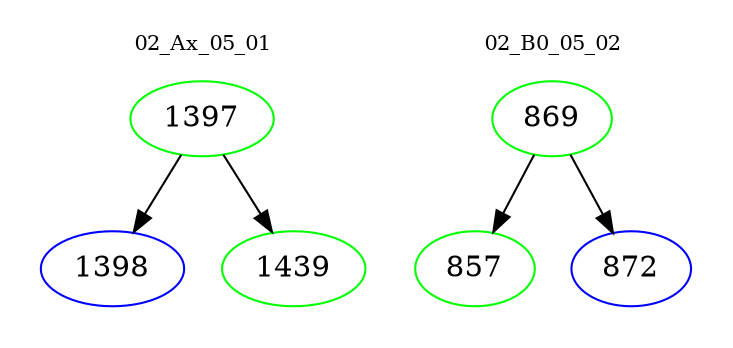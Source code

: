 digraph{
subgraph cluster_0 {
color = white
label = "02_Ax_05_01";
fontsize=10;
T0_1397 [label="1397", color="green"]
T0_1397 -> T0_1398 [color="black"]
T0_1398 [label="1398", color="blue"]
T0_1397 -> T0_1439 [color="black"]
T0_1439 [label="1439", color="green"]
}
subgraph cluster_1 {
color = white
label = "02_B0_05_02";
fontsize=10;
T1_869 [label="869", color="green"]
T1_869 -> T1_857 [color="black"]
T1_857 [label="857", color="green"]
T1_869 -> T1_872 [color="black"]
T1_872 [label="872", color="blue"]
}
}
